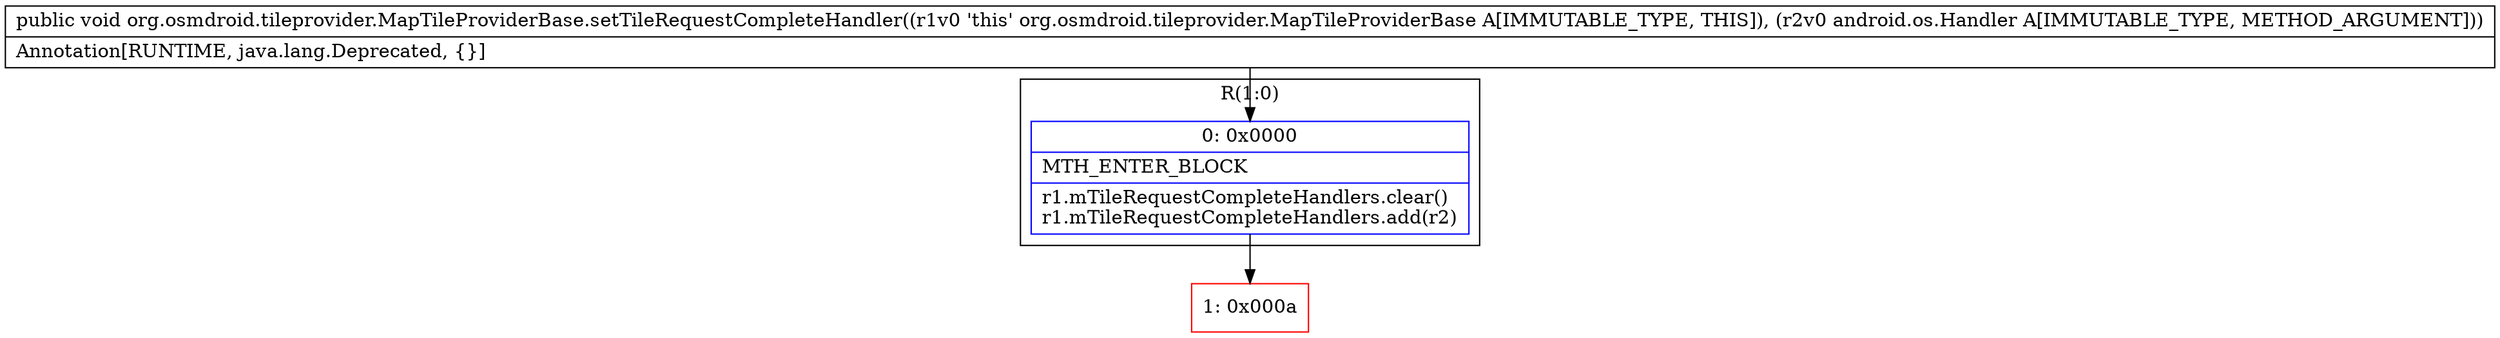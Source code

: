 digraph "CFG fororg.osmdroid.tileprovider.MapTileProviderBase.setTileRequestCompleteHandler(Landroid\/os\/Handler;)V" {
subgraph cluster_Region_704216807 {
label = "R(1:0)";
node [shape=record,color=blue];
Node_0 [shape=record,label="{0\:\ 0x0000|MTH_ENTER_BLOCK\l|r1.mTileRequestCompleteHandlers.clear()\lr1.mTileRequestCompleteHandlers.add(r2)\l}"];
}
Node_1 [shape=record,color=red,label="{1\:\ 0x000a}"];
MethodNode[shape=record,label="{public void org.osmdroid.tileprovider.MapTileProviderBase.setTileRequestCompleteHandler((r1v0 'this' org.osmdroid.tileprovider.MapTileProviderBase A[IMMUTABLE_TYPE, THIS]), (r2v0 android.os.Handler A[IMMUTABLE_TYPE, METHOD_ARGUMENT]))  | Annotation[RUNTIME, java.lang.Deprecated, \{\}]\l}"];
MethodNode -> Node_0;
Node_0 -> Node_1;
}

